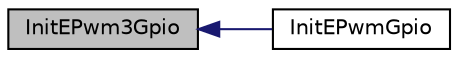 digraph "InitEPwm3Gpio"
{
  edge [fontname="Helvetica",fontsize="10",labelfontname="Helvetica",labelfontsize="10"];
  node [fontname="Helvetica",fontsize="10",shape=record];
  rankdir="LR";
  Node1 [label="InitEPwm3Gpio",height=0.2,width=0.4,color="black", fillcolor="grey75", style="filled", fontcolor="black"];
  Node1 -> Node2 [dir="back",color="midnightblue",fontsize="10",style="solid",fontname="Helvetica"];
  Node2 [label="InitEPwmGpio",height=0.2,width=0.4,color="black", fillcolor="white", style="filled",URL="$_d_s_p2833x___e_pwm_8c.html#a1360b7aa2de84e75803fb33d3365b8a5"];
}

